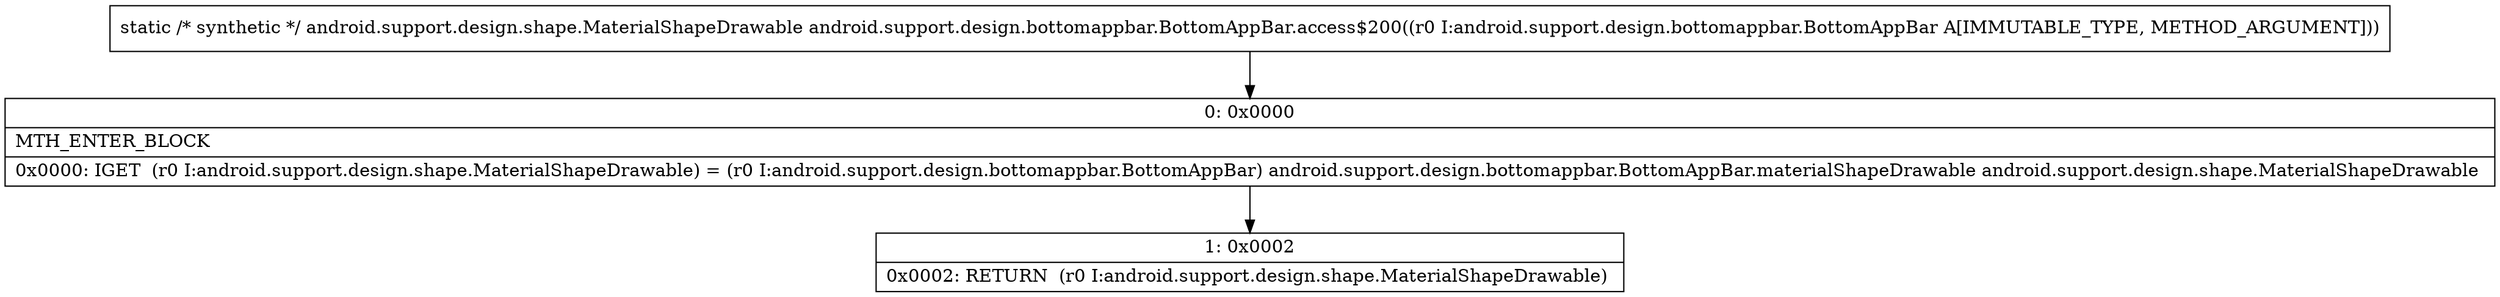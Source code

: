 digraph "CFG forandroid.support.design.bottomappbar.BottomAppBar.access$200(Landroid\/support\/design\/bottomappbar\/BottomAppBar;)Landroid\/support\/design\/shape\/MaterialShapeDrawable;" {
Node_0 [shape=record,label="{0\:\ 0x0000|MTH_ENTER_BLOCK\l|0x0000: IGET  (r0 I:android.support.design.shape.MaterialShapeDrawable) = (r0 I:android.support.design.bottomappbar.BottomAppBar) android.support.design.bottomappbar.BottomAppBar.materialShapeDrawable android.support.design.shape.MaterialShapeDrawable \l}"];
Node_1 [shape=record,label="{1\:\ 0x0002|0x0002: RETURN  (r0 I:android.support.design.shape.MaterialShapeDrawable) \l}"];
MethodNode[shape=record,label="{static \/* synthetic *\/ android.support.design.shape.MaterialShapeDrawable android.support.design.bottomappbar.BottomAppBar.access$200((r0 I:android.support.design.bottomappbar.BottomAppBar A[IMMUTABLE_TYPE, METHOD_ARGUMENT])) }"];
MethodNode -> Node_0;
Node_0 -> Node_1;
}

